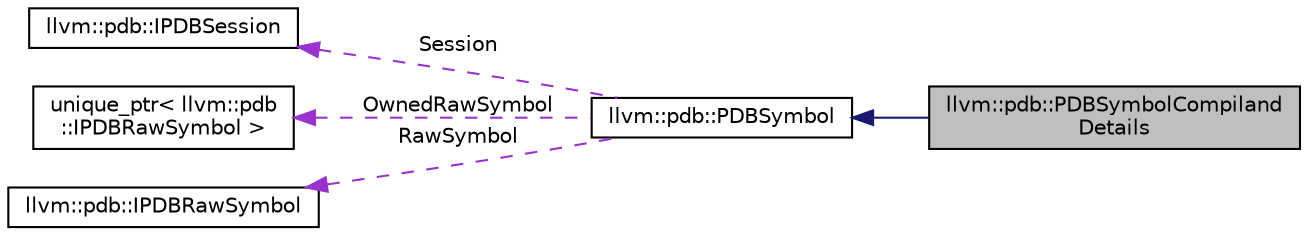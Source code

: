 digraph "llvm::pdb::PDBSymbolCompilandDetails"
{
 // LATEX_PDF_SIZE
  bgcolor="transparent";
  edge [fontname="Helvetica",fontsize="10",labelfontname="Helvetica",labelfontsize="10"];
  node [fontname="Helvetica",fontsize="10",shape="box"];
  rankdir="LR";
  Node1 [label="llvm::pdb::PDBSymbolCompiland\lDetails",height=0.2,width=0.4,color="black", fillcolor="grey75", style="filled", fontcolor="black",tooltip=" "];
  Node2 -> Node1 [dir="back",color="midnightblue",fontsize="10",style="solid",fontname="Helvetica"];
  Node2 [label="llvm::pdb::PDBSymbol",height=0.2,width=0.4,color="black",URL="$classllvm_1_1pdb_1_1PDBSymbol.html",tooltip="PDBSymbol defines the base of the inheritance hierarchy for concrete symbol types (e...."];
  Node3 -> Node2 [dir="back",color="darkorchid3",fontsize="10",style="dashed",label=" Session" ,fontname="Helvetica"];
  Node3 [label="llvm::pdb::IPDBSession",height=0.2,width=0.4,color="black",URL="$classllvm_1_1pdb_1_1IPDBSession.html",tooltip="IPDBSession defines an interface used to provide a context for querying debug information from a debu..."];
  Node4 -> Node2 [dir="back",color="darkorchid3",fontsize="10",style="dashed",label=" OwnedRawSymbol" ,fontname="Helvetica"];
  Node4 [label="unique_ptr\< llvm::pdb\l::IPDBRawSymbol \>",height=0.2,width=0.4,color="black",tooltip=" "];
  Node5 -> Node2 [dir="back",color="darkorchid3",fontsize="10",style="dashed",label=" RawSymbol" ,fontname="Helvetica"];
  Node5 [label="llvm::pdb::IPDBRawSymbol",height=0.2,width=0.4,color="black",URL="$classllvm_1_1pdb_1_1IPDBRawSymbol.html",tooltip="IPDBRawSymbol defines an interface used to represent an arbitrary symbol."];
}
